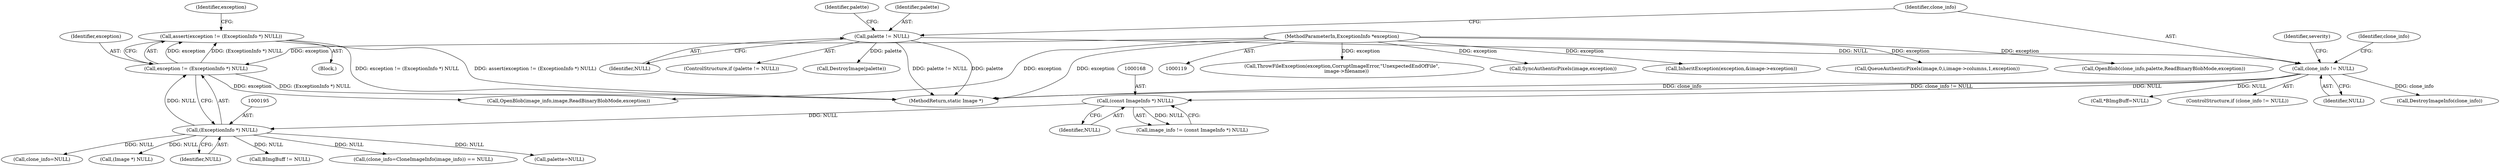 digraph "0_ImageMagick_1e59b29e520d2beab73e8c78aacd5f1c0d76196d@API" {
"1000191" [label="(Call,assert(exception != (ExceptionInfo *) NULL))"];
"1000192" [label="(Call,exception != (ExceptionInfo *) NULL)"];
"1000121" [label="(MethodParameterIn,ExceptionInfo *exception)"];
"1000194" [label="(Call,(ExceptionInfo *) NULL)"];
"1000167" [label="(Call,(const ImageInfo *) NULL)"];
"1000133" [label="(Call,clone_info != NULL)"];
"1000125" [label="(Call,palette != NULL)"];
"1000129" [label="(Identifier,palette)"];
"1001520" [label="(MethodReturn,static Image *)"];
"1000230" [label="(Call,clone_info=NULL)"];
"1000127" [label="(Identifier,NULL)"];
"1001506" [label="(Call,ThrowFileException(exception,CorruptImageError,\"UnexpectedEndOfFile\",\n      image->filename))"];
"1000209" [label="(Call,OpenBlob(image_info,image,ReadBinaryBlobMode,exception))"];
"1000169" [label="(Identifier,NULL)"];
"1000224" [label="(Call,(Image *) NULL)"];
"1001469" [label="(Call,SyncAuthenticPixels(image,exception))"];
"1000194" [label="(Call,(ExceptionInfo *) NULL)"];
"1000467" [label="(Call,InheritException(exception,&image->exception))"];
"1000200" [label="(Identifier,exception)"];
"1000132" [label="(ControlStructure,if (clone_info != NULL))"];
"1000135" [label="(Identifier,NULL)"];
"1000134" [label="(Identifier,clone_info)"];
"1000193" [label="(Identifier,exception)"];
"1000141" [label="(Identifier,severity)"];
"1000121" [label="(MethodParameterIn,ExceptionInfo *exception)"];
"1000124" [label="(ControlStructure,if (palette != NULL))"];
"1000126" [label="(Identifier,palette)"];
"1000137" [label="(Identifier,clone_info)"];
"1000130" [label="(Call,DestroyImage(palette))"];
"1000122" [label="(Block,)"];
"1000138" [label="(Call,DestroyImageInfo(clone_info))"];
"1000125" [label="(Call,palette != NULL)"];
"1000167" [label="(Call,(const ImageInfo *) NULL)"];
"1000196" [label="(Identifier,NULL)"];
"1000159" [label="(Call,*BImgBuff=NULL)"];
"1000191" [label="(Call,assert(exception != (ExceptionInfo *) NULL))"];
"1001419" [label="(Call,QueueAuthenticPixels(image,0,i,image->columns,1,exception))"];
"1000133" [label="(Call,clone_info != NULL)"];
"1000192" [label="(Call,exception != (ExceptionInfo *) NULL)"];
"1001476" [label="(Call,BImgBuff != NULL)"];
"1000165" [label="(Call,image_info != (const ImageInfo *) NULL)"];
"1000632" [label="(Call,OpenBlob(clone_info,palette,ReadBinaryBlobMode,exception))"];
"1000477" [label="(Call,(clone_info=CloneImageInfo(image_info)) == NULL)"];
"1000227" [label="(Call,palette=NULL)"];
"1000191" -> "1000122"  [label="AST: "];
"1000191" -> "1000192"  [label="CFG: "];
"1000192" -> "1000191"  [label="AST: "];
"1000200" -> "1000191"  [label="CFG: "];
"1000191" -> "1001520"  [label="DDG: assert(exception != (ExceptionInfo *) NULL)"];
"1000191" -> "1001520"  [label="DDG: exception != (ExceptionInfo *) NULL"];
"1000192" -> "1000191"  [label="DDG: exception"];
"1000192" -> "1000191"  [label="DDG: (ExceptionInfo *) NULL"];
"1000192" -> "1000194"  [label="CFG: "];
"1000193" -> "1000192"  [label="AST: "];
"1000194" -> "1000192"  [label="AST: "];
"1000192" -> "1001520"  [label="DDG: (ExceptionInfo *) NULL"];
"1000121" -> "1000192"  [label="DDG: exception"];
"1000194" -> "1000192"  [label="DDG: NULL"];
"1000192" -> "1000209"  [label="DDG: exception"];
"1000121" -> "1000119"  [label="AST: "];
"1000121" -> "1001520"  [label="DDG: exception"];
"1000121" -> "1000209"  [label="DDG: exception"];
"1000121" -> "1000467"  [label="DDG: exception"];
"1000121" -> "1000632"  [label="DDG: exception"];
"1000121" -> "1001419"  [label="DDG: exception"];
"1000121" -> "1001469"  [label="DDG: exception"];
"1000121" -> "1001506"  [label="DDG: exception"];
"1000194" -> "1000196"  [label="CFG: "];
"1000195" -> "1000194"  [label="AST: "];
"1000196" -> "1000194"  [label="AST: "];
"1000167" -> "1000194"  [label="DDG: NULL"];
"1000194" -> "1000224"  [label="DDG: NULL"];
"1000194" -> "1000227"  [label="DDG: NULL"];
"1000194" -> "1000230"  [label="DDG: NULL"];
"1000194" -> "1000477"  [label="DDG: NULL"];
"1000194" -> "1001476"  [label="DDG: NULL"];
"1000167" -> "1000165"  [label="AST: "];
"1000167" -> "1000169"  [label="CFG: "];
"1000168" -> "1000167"  [label="AST: "];
"1000169" -> "1000167"  [label="AST: "];
"1000165" -> "1000167"  [label="CFG: "];
"1000167" -> "1000165"  [label="DDG: NULL"];
"1000133" -> "1000167"  [label="DDG: NULL"];
"1000133" -> "1000132"  [label="AST: "];
"1000133" -> "1000135"  [label="CFG: "];
"1000134" -> "1000133"  [label="AST: "];
"1000135" -> "1000133"  [label="AST: "];
"1000137" -> "1000133"  [label="CFG: "];
"1000141" -> "1000133"  [label="CFG: "];
"1000133" -> "1001520"  [label="DDG: clone_info"];
"1000133" -> "1001520"  [label="DDG: clone_info != NULL"];
"1000125" -> "1000133"  [label="DDG: NULL"];
"1000133" -> "1000138"  [label="DDG: clone_info"];
"1000133" -> "1000159"  [label="DDG: NULL"];
"1000125" -> "1000124"  [label="AST: "];
"1000125" -> "1000127"  [label="CFG: "];
"1000126" -> "1000125"  [label="AST: "];
"1000127" -> "1000125"  [label="AST: "];
"1000129" -> "1000125"  [label="CFG: "];
"1000134" -> "1000125"  [label="CFG: "];
"1000125" -> "1001520"  [label="DDG: palette"];
"1000125" -> "1001520"  [label="DDG: palette != NULL"];
"1000125" -> "1000130"  [label="DDG: palette"];
}
